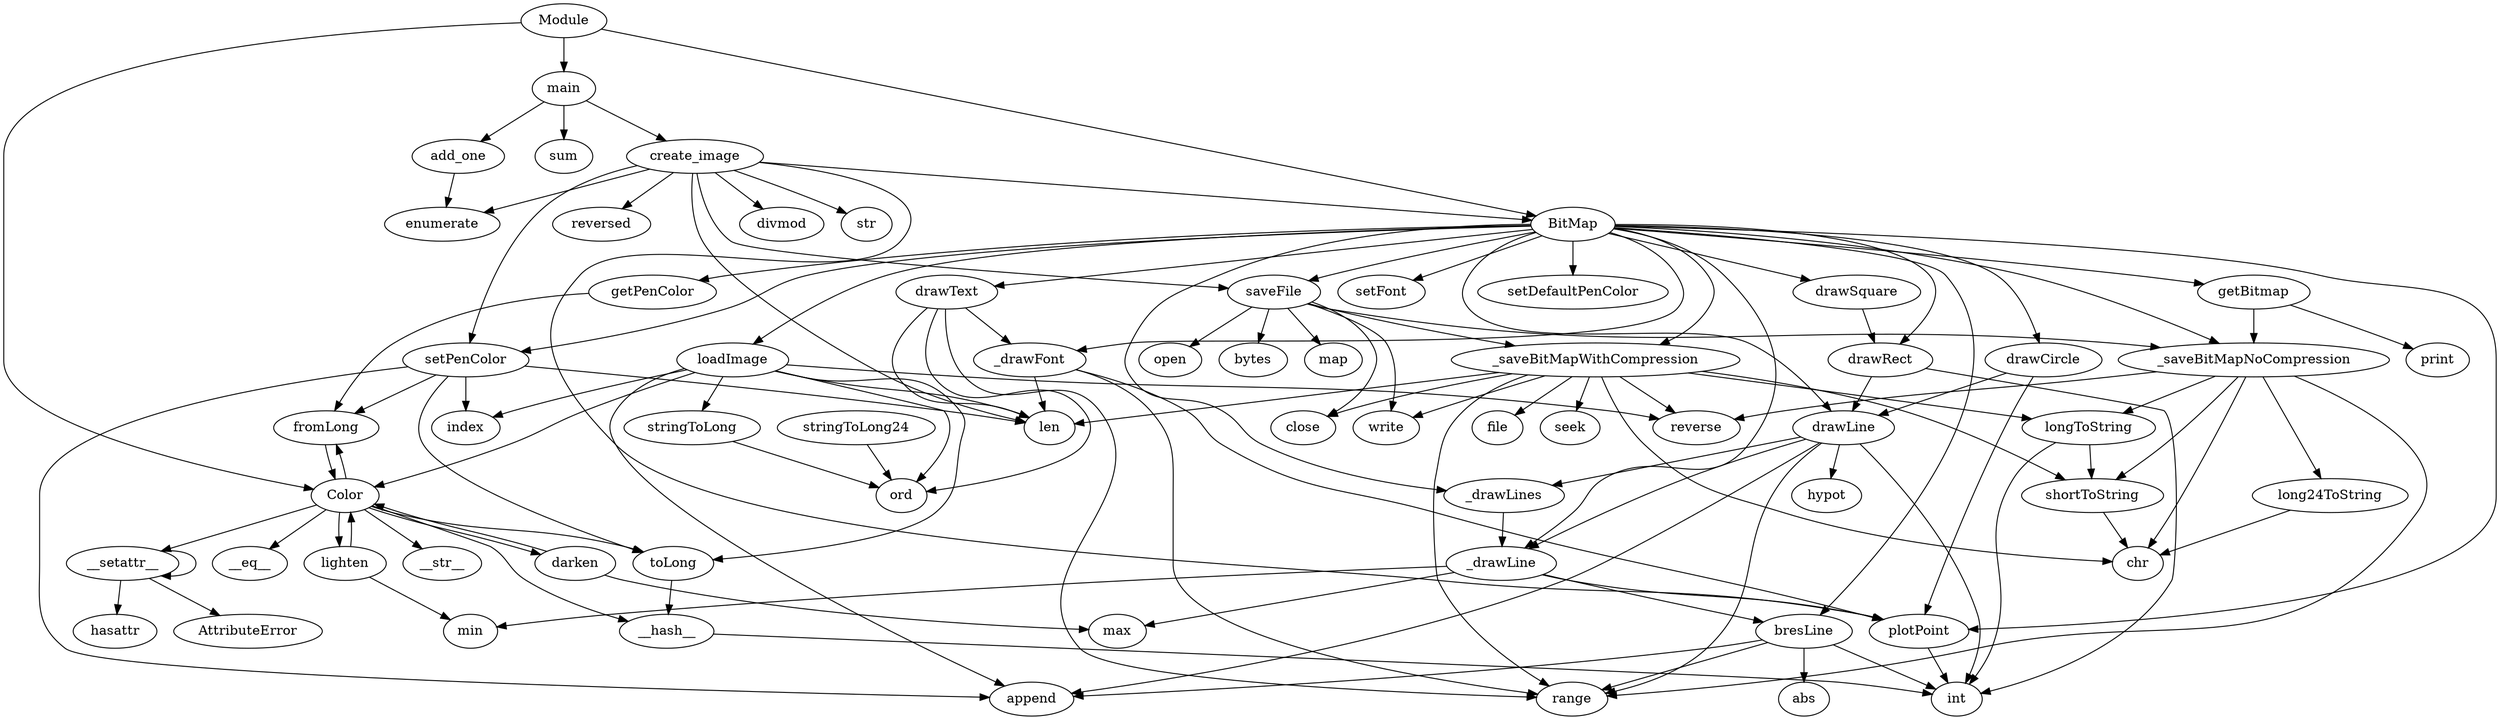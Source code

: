 digraph  {
main;
create_image;
add_one;
sum;
enumerate;
BitMap;
len;
setPenColor;
plotPoint;
reversed;
divmod;
saveFile;
str;
shortToString;
chr;
longToString;
int;
long24ToString;
stringToLong;
ord;
stringToLong24;
__setattr__;
hasattr;
AttributeError;
__str__;
__hash__;
__eq__;
lighten;
Color;
min;
darken;
max;
toLong;
fromLong;
setDefaultPenColor;
index;
append;
getPenColor;
drawRect;
drawLine;
drawSquare;
bresLine;
abs;
range;
_drawLine;
_drawLines;
hypot;
drawCircle;
_saveBitMapNoCompression;
reverse;
_saveBitMapWithCompression;
file;
write;
seek;
close;
open;
bytes;
map;
getBitmap;
print;
_drawFont;
drawText;
setFont;
loadImage;
Module;
main -> create_image;
main -> add_one;
main -> sum;
create_image -> BitMap;
create_image -> len;
create_image -> enumerate;
create_image -> setPenColor;
create_image -> plotPoint;
create_image -> reversed;
create_image -> divmod;
create_image -> saveFile;
create_image -> str;
add_one -> enumerate;
BitMap -> setDefaultPenColor;
BitMap -> setPenColor;
BitMap -> getPenColor;
BitMap -> plotPoint;
BitMap -> drawRect;
BitMap -> drawSquare;
BitMap -> bresLine;
BitMap -> _drawLine;
BitMap -> _drawLines;
BitMap -> drawLine;
BitMap -> drawCircle;
BitMap -> _saveBitMapNoCompression;
BitMap -> _saveBitMapWithCompression;
BitMap -> saveFile;
BitMap -> getBitmap;
BitMap -> _drawFont;
BitMap -> drawText;
BitMap -> setFont;
BitMap -> loadImage;
setPenColor -> toLong;
setPenColor -> index;
setPenColor -> len;
setPenColor -> append;
setPenColor -> fromLong;
plotPoint -> int;
saveFile -> _saveBitMapWithCompression;
saveFile -> _saveBitMapNoCompression;
saveFile -> open;
saveFile -> write;
saveFile -> bytes;
saveFile -> map;
saveFile -> close;
shortToString -> chr;
longToString -> int;
longToString -> shortToString;
long24ToString -> chr;
stringToLong -> ord;
stringToLong24 -> ord;
__setattr__ -> hasattr;
__setattr__ -> AttributeError;
__setattr__ -> __setattr__;
__hash__ -> int;
lighten -> Color;
lighten -> min;
Color -> __setattr__;
Color -> __str__;
Color -> __hash__;
Color -> __eq__;
Color -> lighten;
Color -> darken;
Color -> toLong;
Color -> fromLong;
darken -> Color;
darken -> max;
toLong -> __hash__;
fromLong -> Color;
getPenColor -> fromLong;
drawRect -> int;
drawRect -> drawLine;
drawLine -> _drawLine;
drawLine -> hypot;
drawLine -> range;
drawLine -> int;
drawLine -> append;
drawLine -> _drawLines;
drawSquare -> drawRect;
bresLine -> int;
bresLine -> abs;
bresLine -> range;
bresLine -> append;
_drawLine -> max;
_drawLine -> min;
_drawLine -> plotPoint;
_drawLine -> bresLine;
_drawLines -> _drawLine;
drawCircle -> plotPoint;
drawCircle -> drawLine;
_saveBitMapNoCompression -> longToString;
_saveBitMapNoCompression -> shortToString;
_saveBitMapNoCompression -> reverse;
_saveBitMapNoCompression -> long24ToString;
_saveBitMapNoCompression -> range;
_saveBitMapNoCompression -> chr;
_saveBitMapWithCompression -> file;
_saveBitMapWithCompression -> write;
_saveBitMapWithCompression -> longToString;
_saveBitMapWithCompression -> shortToString;
_saveBitMapWithCompression -> len;
_saveBitMapWithCompression -> range;
_saveBitMapWithCompression -> reverse;
_saveBitMapWithCompression -> chr;
_saveBitMapWithCompression -> seek;
_saveBitMapWithCompression -> close;
getBitmap -> print;
getBitmap -> _saveBitMapNoCompression;
_drawFont -> len;
_drawFont -> range;
_drawFont -> plotPoint;
drawText -> range;
drawText -> len;
drawText -> _drawFont;
drawText -> ord;
loadImage -> stringToLong;
loadImage -> append;
loadImage -> len;
loadImage -> Color;
loadImage -> ord;
loadImage -> toLong;
loadImage -> index;
loadImage -> reverse;
Module -> Color;
Module -> BitMap;
Module -> main;
}
